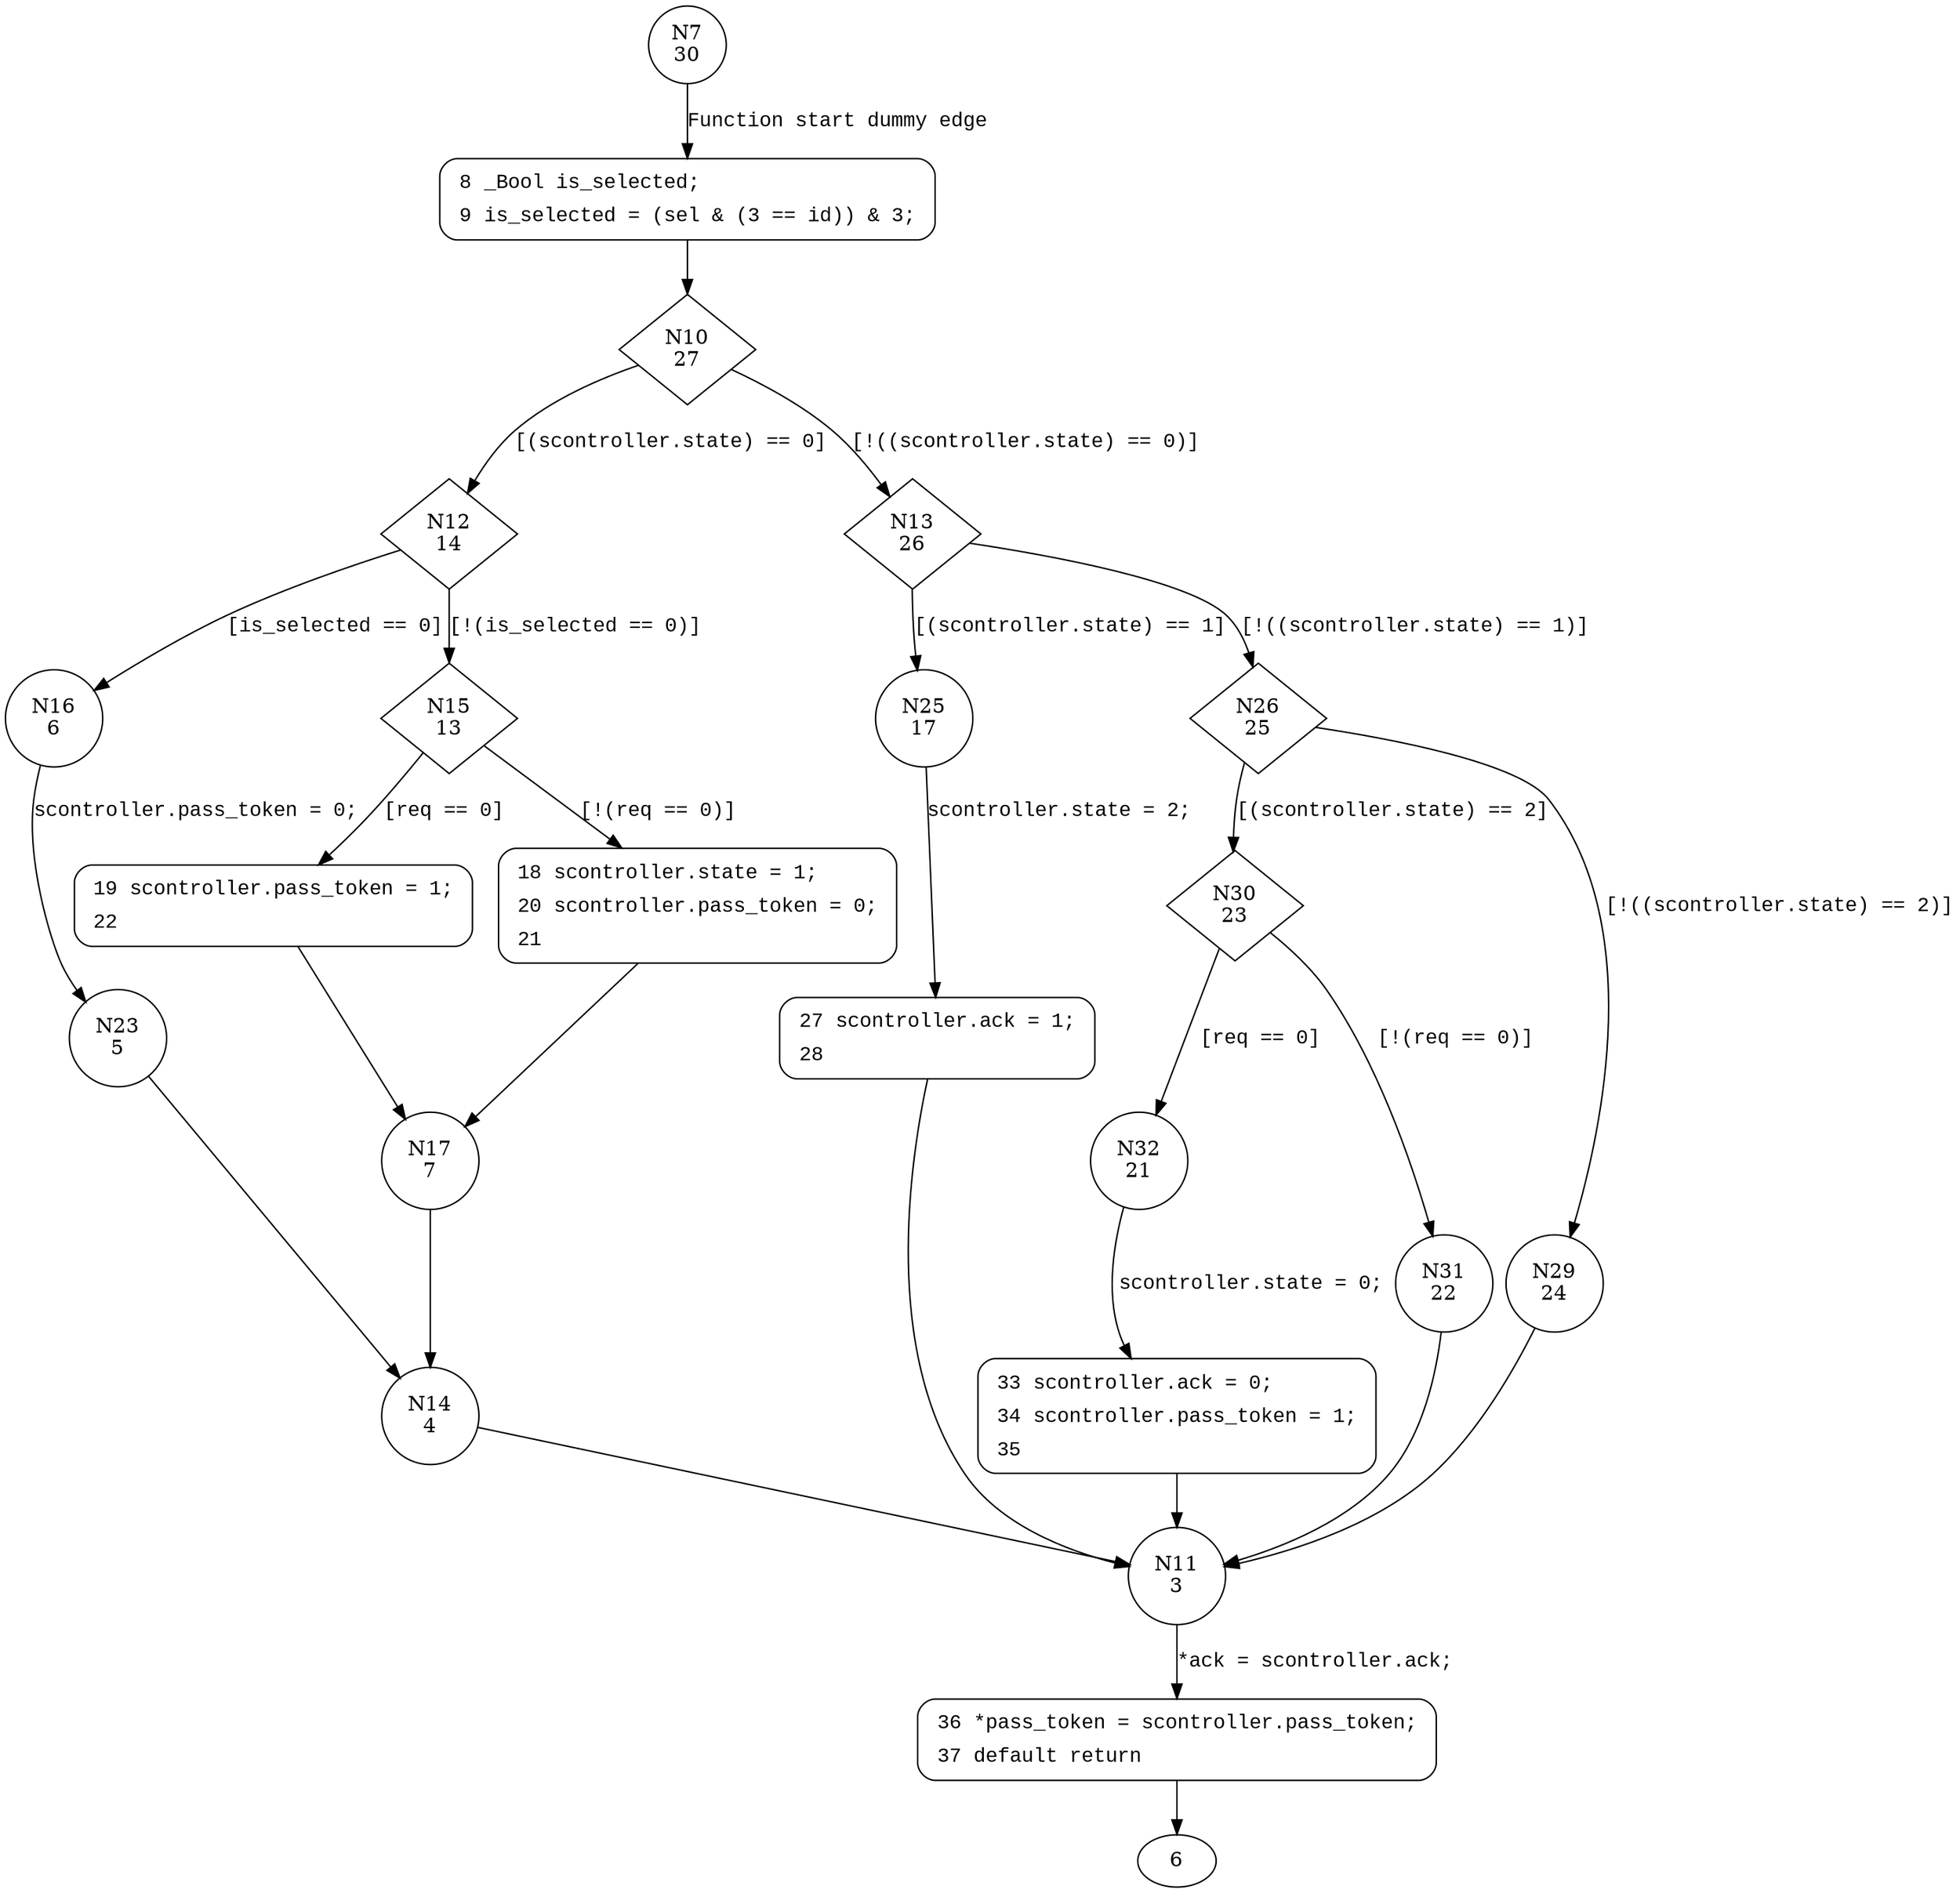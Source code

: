 digraph controller {
7 [shape="circle" label="N7\n30"]
8 [shape="circle" label="N8\n29"]
10 [shape="diamond" label="N10\n27"]
12 [shape="diamond" label="N12\n14"]
13 [shape="diamond" label="N13\n26"]
25 [shape="circle" label="N25\n17"]
26 [shape="diamond" label="N26\n25"]
30 [shape="diamond" label="N30\n23"]
29 [shape="circle" label="N29\n24"]
11 [shape="circle" label="N11\n3"]
36 [shape="circle" label="N36\n2"]
32 [shape="circle" label="N32\n21"]
31 [shape="circle" label="N31\n22"]
33 [shape="circle" label="N33\n20"]
27 [shape="circle" label="N27\n16"]
16 [shape="circle" label="N16\n6"]
15 [shape="diamond" label="N15\n13"]
19 [shape="circle" label="N19\n9"]
18 [shape="circle" label="N18\n12"]
17 [shape="circle" label="N17\n7"]
14 [shape="circle" label="N14\n4"]
23 [shape="circle" label="N23\n5"]
8 [style="filled,bold" penwidth="1" fillcolor="white" fontname="Courier New" shape="Mrecord" label=<<table border="0" cellborder="0" cellpadding="3" bgcolor="white"><tr><td align="right">8</td><td align="left">_Bool is_selected;</td></tr><tr><td align="right">9</td><td align="left">is_selected = (sel &amp; (3 == id)) &amp; 3;</td></tr></table>>]
8 -> 10[label=""]
36 [style="filled,bold" penwidth="1" fillcolor="white" fontname="Courier New" shape="Mrecord" label=<<table border="0" cellborder="0" cellpadding="3" bgcolor="white"><tr><td align="right">36</td><td align="left">*pass_token = scontroller.pass_token;</td></tr><tr><td align="right">37</td><td align="left">default return</td></tr></table>>]
36 -> 6[label=""]
33 [style="filled,bold" penwidth="1" fillcolor="white" fontname="Courier New" shape="Mrecord" label=<<table border="0" cellborder="0" cellpadding="3" bgcolor="white"><tr><td align="right">33</td><td align="left">scontroller.ack = 0;</td></tr><tr><td align="right">34</td><td align="left">scontroller.pass_token = 1;</td></tr><tr><td align="right">35</td><td align="left"></td></tr></table>>]
33 -> 11[label=""]
27 [style="filled,bold" penwidth="1" fillcolor="white" fontname="Courier New" shape="Mrecord" label=<<table border="0" cellborder="0" cellpadding="3" bgcolor="white"><tr><td align="right">27</td><td align="left">scontroller.ack = 1;</td></tr><tr><td align="right">28</td><td align="left"></td></tr></table>>]
27 -> 11[label=""]
18 [style="filled,bold" penwidth="1" fillcolor="white" fontname="Courier New" shape="Mrecord" label=<<table border="0" cellborder="0" cellpadding="3" bgcolor="white"><tr><td align="right">18</td><td align="left">scontroller.state = 1;</td></tr><tr><td align="right">20</td><td align="left">scontroller.pass_token = 0;</td></tr><tr><td align="right">21</td><td align="left"></td></tr></table>>]
18 -> 17[label=""]
19 [style="filled,bold" penwidth="1" fillcolor="white" fontname="Courier New" shape="Mrecord" label=<<table border="0" cellborder="0" cellpadding="3" bgcolor="white"><tr><td align="right">19</td><td align="left">scontroller.pass_token = 1;</td></tr><tr><td align="right">22</td><td align="left"></td></tr></table>>]
19 -> 17[label=""]
7 -> 8 [label="Function start dummy edge" fontname="Courier New"]
10 -> 12 [label="[(scontroller.state) == 0]" fontname="Courier New"]
10 -> 13 [label="[!((scontroller.state) == 0)]" fontname="Courier New"]
13 -> 25 [label="[(scontroller.state) == 1]" fontname="Courier New"]
13 -> 26 [label="[!((scontroller.state) == 1)]" fontname="Courier New"]
26 -> 30 [label="[(scontroller.state) == 2]" fontname="Courier New"]
26 -> 29 [label="[!((scontroller.state) == 2)]" fontname="Courier New"]
11 -> 36 [label="*ack = scontroller.ack;" fontname="Courier New"]
30 -> 32 [label="[req == 0]" fontname="Courier New"]
30 -> 31 [label="[!(req == 0)]" fontname="Courier New"]
32 -> 33 [label="scontroller.state = 0;" fontname="Courier New"]
25 -> 27 [label="scontroller.state = 2;" fontname="Courier New"]
12 -> 16 [label="[is_selected == 0]" fontname="Courier New"]
12 -> 15 [label="[!(is_selected == 0)]" fontname="Courier New"]
15 -> 19 [label="[req == 0]" fontname="Courier New"]
15 -> 18 [label="[!(req == 0)]" fontname="Courier New"]
17 -> 14 [label="" fontname="Courier New"]
14 -> 11 [label="" fontname="Courier New"]
16 -> 23 [label="scontroller.pass_token = 0;" fontname="Courier New"]
29 -> 11 [label="" fontname="Courier New"]
31 -> 11 [label="" fontname="Courier New"]
23 -> 14 [label="" fontname="Courier New"]
}
